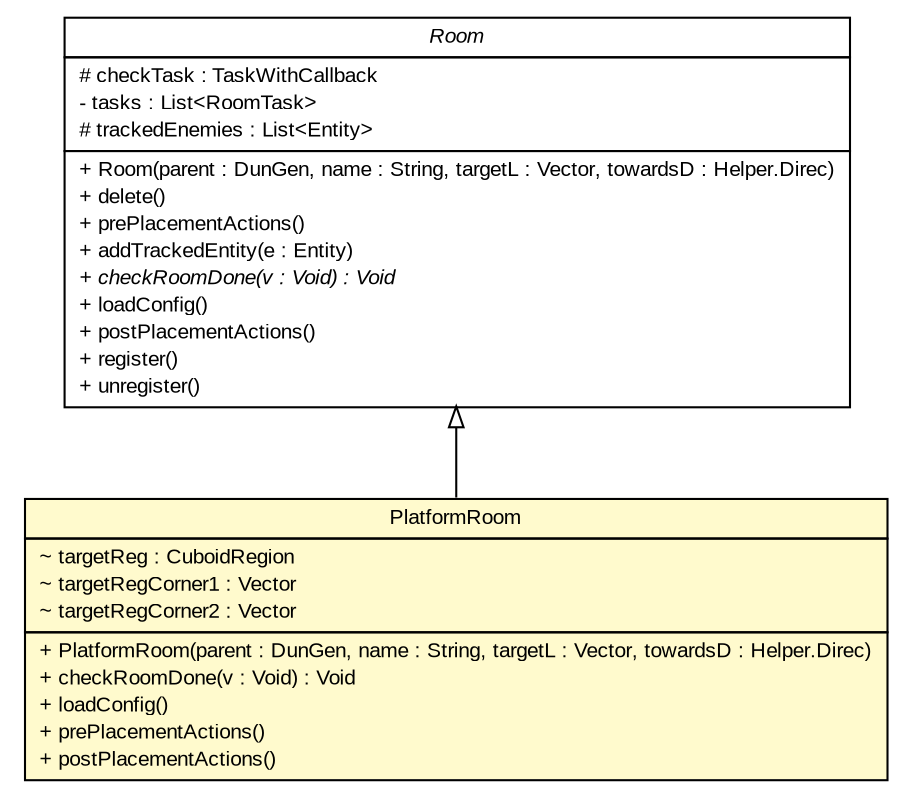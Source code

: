 #!/usr/local/bin/dot
#
# Class diagram 
# Generated by UMLGraph version R5_7_2-32-g40b5a6 (http://www.spinellis.gr/umlgraph/)
#

digraph G {
	edge [fontname="arial",fontsize=10,labelfontname="arial",labelfontsize=10];
	node [fontname="arial",fontsize=10,shape=plaintext];
	nodesep=0.25;
	ranksep=0.5;
	// dunGen.Room
	c386 [label=<<table title="dunGen.Room" border="0" cellborder="1" cellspacing="0" cellpadding="2" port="p" href="./Room.html" target="_parent">
		<tr><td><table border="0" cellspacing="0" cellpadding="1">
<tr><td align="center" balign="center"><font face="arial italic"> Room </font></td></tr>
		</table></td></tr>
		<tr><td><table border="0" cellspacing="0" cellpadding="1">
<tr><td align="left" balign="left"> # checkTask : TaskWithCallback </td></tr>
<tr><td align="left" balign="left"> - tasks : List&lt;RoomTask&gt; </td></tr>
<tr><td align="left" balign="left"> # trackedEnemies : List&lt;Entity&gt; </td></tr>
		</table></td></tr>
		<tr><td><table border="0" cellspacing="0" cellpadding="1">
<tr><td align="left" balign="left"> + Room(parent : DunGen, name : String, targetL : Vector, towardsD : Helper.Direc) </td></tr>
<tr><td align="left" balign="left"> + delete() </td></tr>
<tr><td align="left" balign="left"> + prePlacementActions() </td></tr>
<tr><td align="left" balign="left"> + addTrackedEntity(e : Entity) </td></tr>
<tr><td align="left" balign="left"><font face="arial italic" point-size="10.0"> + checkRoomDone(v : Void) : Void </font></td></tr>
<tr><td align="left" balign="left"> + loadConfig() </td></tr>
<tr><td align="left" balign="left"> + postPlacementActions() </td></tr>
<tr><td align="left" balign="left"> + register() </td></tr>
<tr><td align="left" balign="left"> + unregister() </td></tr>
		</table></td></tr>
		</table>>, URL="./Room.html", fontname="arial", fontcolor="black", fontsize=10.0];
	// dunGen.PlatformRoom
	c387 [label=<<table title="dunGen.PlatformRoom" border="0" cellborder="1" cellspacing="0" cellpadding="2" port="p" bgcolor="lemonChiffon" href="./PlatformRoom.html" target="_parent">
		<tr><td><table border="0" cellspacing="0" cellpadding="1">
<tr><td align="center" balign="center"> PlatformRoom </td></tr>
		</table></td></tr>
		<tr><td><table border="0" cellspacing="0" cellpadding="1">
<tr><td align="left" balign="left"> ~ targetReg : CuboidRegion </td></tr>
<tr><td align="left" balign="left"> ~ targetRegCorner1 : Vector </td></tr>
<tr><td align="left" balign="left"> ~ targetRegCorner2 : Vector </td></tr>
		</table></td></tr>
		<tr><td><table border="0" cellspacing="0" cellpadding="1">
<tr><td align="left" balign="left"> + PlatformRoom(parent : DunGen, name : String, targetL : Vector, towardsD : Helper.Direc) </td></tr>
<tr><td align="left" balign="left"> + checkRoomDone(v : Void) : Void </td></tr>
<tr><td align="left" balign="left"> + loadConfig() </td></tr>
<tr><td align="left" balign="left"> + prePlacementActions() </td></tr>
<tr><td align="left" balign="left"> + postPlacementActions() </td></tr>
		</table></td></tr>
		</table>>, URL="./PlatformRoom.html", fontname="arial", fontcolor="black", fontsize=10.0];
	//dunGen.PlatformRoom extends dunGen.Room
	c386:p -> c387:p [dir=back,arrowtail=empty];
}


